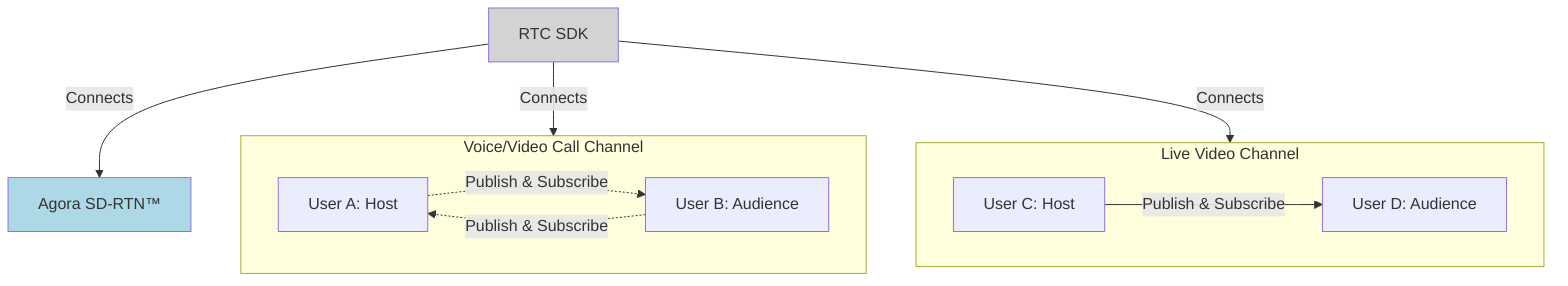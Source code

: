flowchart TB
    RTC_SDK[RTC SDK] -->|Connects| Voice_Video_Call_Channel
    RTC_SDK -->|Connects| Live_Video_Channel
    RTC_SDK -->|Connects| Agora_SD_RTN[Agora SD-RTN™]

    subgraph Voice_Video_Call_Channel[Voice/Video Call Channel]
        UserA[User A: Host] -.->|Publish & Subscribe| UserB[User B: Audience]
        UserB -.->|Publish & Subscribe| UserA
    end

    subgraph Live_Video_Channel[Live Video Channel]
        UserC[User C: Host] -->|Publish & Subscribe| UserD[User D: Audience]
    end

    style RTC_SDK fill:#d3d3d3
    style Agora_SD_RTN fill:#add8e6